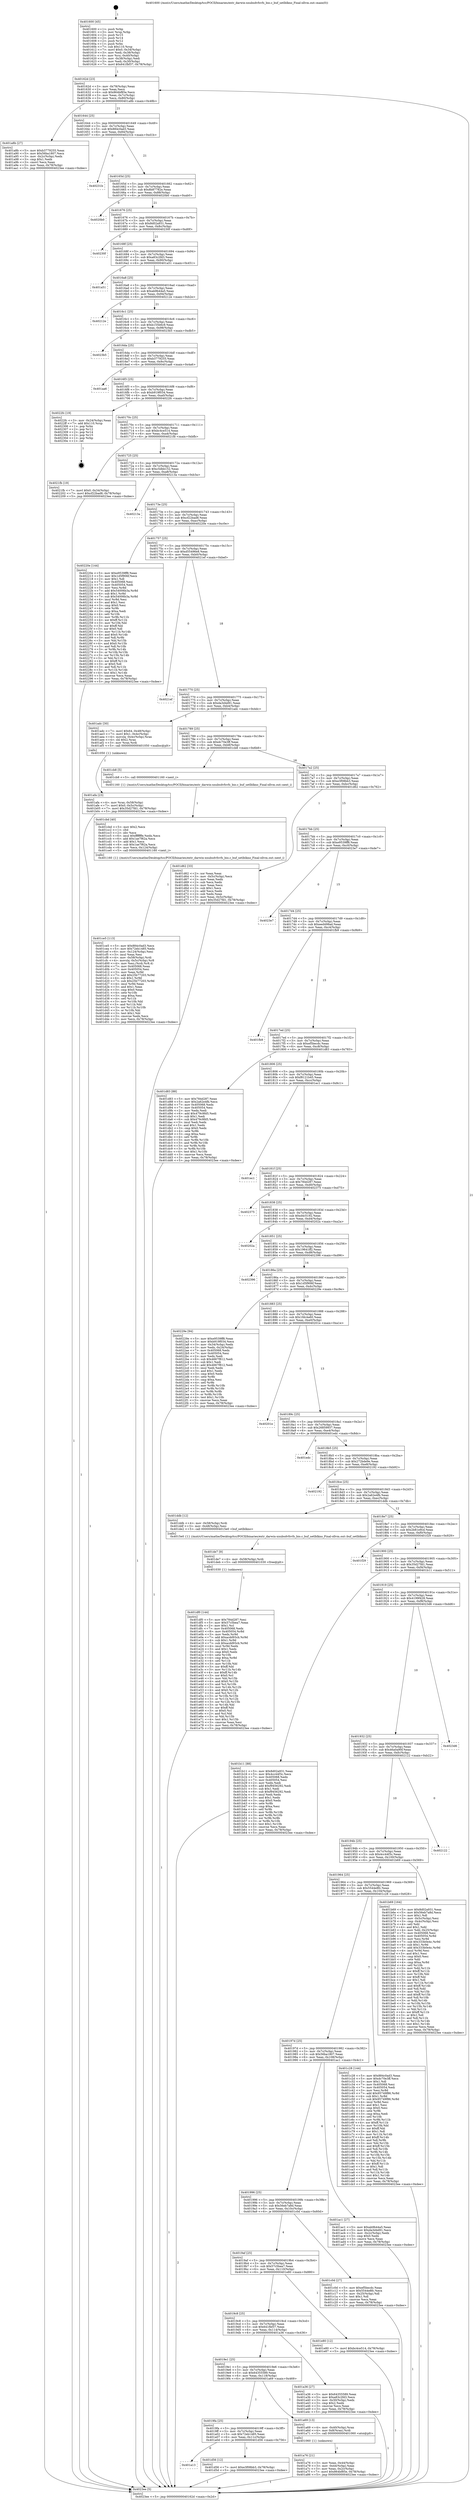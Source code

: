 digraph "0x401600" {
  label = "0x401600 (/mnt/c/Users/mathe/Desktop/tcc/POCII/binaries/extr_darwin-xnubsdvfsvfs_bio.c_buf_setlblkno_Final-ollvm.out::main(0))"
  labelloc = "t"
  node[shape=record]

  Entry [label="",width=0.3,height=0.3,shape=circle,fillcolor=black,style=filled]
  "0x40162d" [label="{
     0x40162d [23]\l
     | [instrs]\l
     &nbsp;&nbsp;0x40162d \<+3\>: mov -0x78(%rbp),%eax\l
     &nbsp;&nbsp;0x401630 \<+2\>: mov %eax,%ecx\l
     &nbsp;&nbsp;0x401632 \<+6\>: sub $0x864bf85e,%ecx\l
     &nbsp;&nbsp;0x401638 \<+3\>: mov %eax,-0x7c(%rbp)\l
     &nbsp;&nbsp;0x40163b \<+3\>: mov %ecx,-0x80(%rbp)\l
     &nbsp;&nbsp;0x40163e \<+6\>: je 0000000000401a8b \<main+0x48b\>\l
  }"]
  "0x401a8b" [label="{
     0x401a8b [27]\l
     | [instrs]\l
     &nbsp;&nbsp;0x401a8b \<+5\>: mov $0xb3779255,%eax\l
     &nbsp;&nbsp;0x401a90 \<+5\>: mov $0x56ba1807,%ecx\l
     &nbsp;&nbsp;0x401a95 \<+3\>: mov -0x2c(%rbp),%edx\l
     &nbsp;&nbsp;0x401a98 \<+3\>: cmp $0x1,%edx\l
     &nbsp;&nbsp;0x401a9b \<+3\>: cmovl %ecx,%eax\l
     &nbsp;&nbsp;0x401a9e \<+3\>: mov %eax,-0x78(%rbp)\l
     &nbsp;&nbsp;0x401aa1 \<+5\>: jmp 00000000004023ee \<main+0xdee\>\l
  }"]
  "0x401644" [label="{
     0x401644 [25]\l
     | [instrs]\l
     &nbsp;&nbsp;0x401644 \<+5\>: jmp 0000000000401649 \<main+0x49\>\l
     &nbsp;&nbsp;0x401649 \<+3\>: mov -0x7c(%rbp),%eax\l
     &nbsp;&nbsp;0x40164c \<+5\>: sub $0x884c0ad3,%eax\l
     &nbsp;&nbsp;0x401651 \<+6\>: mov %eax,-0x84(%rbp)\l
     &nbsp;&nbsp;0x401657 \<+6\>: je 000000000040231b \<main+0xd1b\>\l
  }"]
  Exit [label="",width=0.3,height=0.3,shape=circle,fillcolor=black,style=filled,peripheries=2]
  "0x40231b" [label="{
     0x40231b\l
  }", style=dashed]
  "0x40165d" [label="{
     0x40165d [25]\l
     | [instrs]\l
     &nbsp;&nbsp;0x40165d \<+5\>: jmp 0000000000401662 \<main+0x62\>\l
     &nbsp;&nbsp;0x401662 \<+3\>: mov -0x7c(%rbp),%eax\l
     &nbsp;&nbsp;0x401665 \<+5\>: sub $0x8b87782e,%eax\l
     &nbsp;&nbsp;0x40166a \<+6\>: mov %eax,-0x88(%rbp)\l
     &nbsp;&nbsp;0x401670 \<+6\>: je 00000000004020b0 \<main+0xab0\>\l
  }"]
  "0x401df0" [label="{
     0x401df0 [144]\l
     | [instrs]\l
     &nbsp;&nbsp;0x401df0 \<+5\>: mov $0x784d287,%esi\l
     &nbsp;&nbsp;0x401df5 \<+5\>: mov $0x57c5bea7,%eax\l
     &nbsp;&nbsp;0x401dfa \<+2\>: mov $0x1,%cl\l
     &nbsp;&nbsp;0x401dfc \<+7\>: mov 0x405068,%edx\l
     &nbsp;&nbsp;0x401e03 \<+8\>: mov 0x405054,%r8d\l
     &nbsp;&nbsp;0x401e0b \<+3\>: mov %edx,%r9d\l
     &nbsp;&nbsp;0x401e0e \<+7\>: add $0xacdd93cb,%r9d\l
     &nbsp;&nbsp;0x401e15 \<+4\>: sub $0x1,%r9d\l
     &nbsp;&nbsp;0x401e19 \<+7\>: sub $0xacdd93cb,%r9d\l
     &nbsp;&nbsp;0x401e20 \<+4\>: imul %r9d,%edx\l
     &nbsp;&nbsp;0x401e24 \<+3\>: and $0x1,%edx\l
     &nbsp;&nbsp;0x401e27 \<+3\>: cmp $0x0,%edx\l
     &nbsp;&nbsp;0x401e2a \<+4\>: sete %r10b\l
     &nbsp;&nbsp;0x401e2e \<+4\>: cmp $0xa,%r8d\l
     &nbsp;&nbsp;0x401e32 \<+4\>: setl %r11b\l
     &nbsp;&nbsp;0x401e36 \<+3\>: mov %r10b,%bl\l
     &nbsp;&nbsp;0x401e39 \<+3\>: xor $0xff,%bl\l
     &nbsp;&nbsp;0x401e3c \<+3\>: mov %r11b,%r14b\l
     &nbsp;&nbsp;0x401e3f \<+4\>: xor $0xff,%r14b\l
     &nbsp;&nbsp;0x401e43 \<+3\>: xor $0x0,%cl\l
     &nbsp;&nbsp;0x401e46 \<+3\>: mov %bl,%r15b\l
     &nbsp;&nbsp;0x401e49 \<+4\>: and $0x0,%r15b\l
     &nbsp;&nbsp;0x401e4d \<+3\>: and %cl,%r10b\l
     &nbsp;&nbsp;0x401e50 \<+3\>: mov %r14b,%r12b\l
     &nbsp;&nbsp;0x401e53 \<+4\>: and $0x0,%r12b\l
     &nbsp;&nbsp;0x401e57 \<+3\>: and %cl,%r11b\l
     &nbsp;&nbsp;0x401e5a \<+3\>: or %r10b,%r15b\l
     &nbsp;&nbsp;0x401e5d \<+3\>: or %r11b,%r12b\l
     &nbsp;&nbsp;0x401e60 \<+3\>: xor %r12b,%r15b\l
     &nbsp;&nbsp;0x401e63 \<+3\>: or %r14b,%bl\l
     &nbsp;&nbsp;0x401e66 \<+3\>: xor $0xff,%bl\l
     &nbsp;&nbsp;0x401e69 \<+3\>: or $0x0,%cl\l
     &nbsp;&nbsp;0x401e6c \<+2\>: and %cl,%bl\l
     &nbsp;&nbsp;0x401e6e \<+3\>: or %bl,%r15b\l
     &nbsp;&nbsp;0x401e71 \<+4\>: test $0x1,%r15b\l
     &nbsp;&nbsp;0x401e75 \<+3\>: cmovne %eax,%esi\l
     &nbsp;&nbsp;0x401e78 \<+3\>: mov %esi,-0x78(%rbp)\l
     &nbsp;&nbsp;0x401e7b \<+5\>: jmp 00000000004023ee \<main+0xdee\>\l
  }"]
  "0x4020b0" [label="{
     0x4020b0\l
  }", style=dashed]
  "0x401676" [label="{
     0x401676 [25]\l
     | [instrs]\l
     &nbsp;&nbsp;0x401676 \<+5\>: jmp 000000000040167b \<main+0x7b\>\l
     &nbsp;&nbsp;0x40167b \<+3\>: mov -0x7c(%rbp),%eax\l
     &nbsp;&nbsp;0x40167e \<+5\>: sub $0x8d02a931,%eax\l
     &nbsp;&nbsp;0x401683 \<+6\>: mov %eax,-0x8c(%rbp)\l
     &nbsp;&nbsp;0x401689 \<+6\>: je 000000000040230f \<main+0xd0f\>\l
  }"]
  "0x401de7" [label="{
     0x401de7 [9]\l
     | [instrs]\l
     &nbsp;&nbsp;0x401de7 \<+4\>: mov -0x58(%rbp),%rdi\l
     &nbsp;&nbsp;0x401deb \<+5\>: call 0000000000401030 \<free@plt\>\l
     | [calls]\l
     &nbsp;&nbsp;0x401030 \{1\} (unknown)\l
  }"]
  "0x40230f" [label="{
     0x40230f\l
  }", style=dashed]
  "0x40168f" [label="{
     0x40168f [25]\l
     | [instrs]\l
     &nbsp;&nbsp;0x40168f \<+5\>: jmp 0000000000401694 \<main+0x94\>\l
     &nbsp;&nbsp;0x401694 \<+3\>: mov -0x7c(%rbp),%eax\l
     &nbsp;&nbsp;0x401697 \<+5\>: sub $0xa83c2fd3,%eax\l
     &nbsp;&nbsp;0x40169c \<+6\>: mov %eax,-0x90(%rbp)\l
     &nbsp;&nbsp;0x4016a2 \<+6\>: je 0000000000401a51 \<main+0x451\>\l
  }"]
  "0x401a13" [label="{
     0x401a13\l
  }", style=dashed]
  "0x401a51" [label="{
     0x401a51\l
  }", style=dashed]
  "0x4016a8" [label="{
     0x4016a8 [25]\l
     | [instrs]\l
     &nbsp;&nbsp;0x4016a8 \<+5\>: jmp 00000000004016ad \<main+0xad\>\l
     &nbsp;&nbsp;0x4016ad \<+3\>: mov -0x7c(%rbp),%eax\l
     &nbsp;&nbsp;0x4016b0 \<+5\>: sub $0xab9b44a5,%eax\l
     &nbsp;&nbsp;0x4016b5 \<+6\>: mov %eax,-0x94(%rbp)\l
     &nbsp;&nbsp;0x4016bb \<+6\>: je 000000000040212e \<main+0xb2e\>\l
  }"]
  "0x401d56" [label="{
     0x401d56 [12]\l
     | [instrs]\l
     &nbsp;&nbsp;0x401d56 \<+7\>: movl $0xe3f08bb3,-0x78(%rbp)\l
     &nbsp;&nbsp;0x401d5d \<+5\>: jmp 00000000004023ee \<main+0xdee\>\l
  }"]
  "0x40212e" [label="{
     0x40212e\l
  }", style=dashed]
  "0x4016c1" [label="{
     0x4016c1 [25]\l
     | [instrs]\l
     &nbsp;&nbsp;0x4016c1 \<+5\>: jmp 00000000004016c6 \<main+0xc6\>\l
     &nbsp;&nbsp;0x4016c6 \<+3\>: mov -0x7c(%rbp),%eax\l
     &nbsp;&nbsp;0x4016c9 \<+5\>: sub $0xb155b6c9,%eax\l
     &nbsp;&nbsp;0x4016ce \<+6\>: mov %eax,-0x98(%rbp)\l
     &nbsp;&nbsp;0x4016d4 \<+6\>: je 00000000004023b5 \<main+0xdb5\>\l
  }"]
  "0x401ce5" [label="{
     0x401ce5 [113]\l
     | [instrs]\l
     &nbsp;&nbsp;0x401ce5 \<+5\>: mov $0x884c0ad3,%ecx\l
     &nbsp;&nbsp;0x401cea \<+5\>: mov $0x72eb1485,%edx\l
     &nbsp;&nbsp;0x401cef \<+6\>: mov -0x124(%rbp),%esi\l
     &nbsp;&nbsp;0x401cf5 \<+3\>: imul %eax,%esi\l
     &nbsp;&nbsp;0x401cf8 \<+4\>: mov -0x58(%rbp),%rdi\l
     &nbsp;&nbsp;0x401cfc \<+4\>: movslq -0x5c(%rbp),%r8\l
     &nbsp;&nbsp;0x401d00 \<+4\>: mov %esi,(%rdi,%r8,4)\l
     &nbsp;&nbsp;0x401d04 \<+7\>: mov 0x405068,%eax\l
     &nbsp;&nbsp;0x401d0b \<+7\>: mov 0x405054,%esi\l
     &nbsp;&nbsp;0x401d12 \<+3\>: mov %eax,%r9d\l
     &nbsp;&nbsp;0x401d15 \<+7\>: add $0x25b77203,%r9d\l
     &nbsp;&nbsp;0x401d1c \<+4\>: sub $0x1,%r9d\l
     &nbsp;&nbsp;0x401d20 \<+7\>: sub $0x25b77203,%r9d\l
     &nbsp;&nbsp;0x401d27 \<+4\>: imul %r9d,%eax\l
     &nbsp;&nbsp;0x401d2b \<+3\>: and $0x1,%eax\l
     &nbsp;&nbsp;0x401d2e \<+3\>: cmp $0x0,%eax\l
     &nbsp;&nbsp;0x401d31 \<+4\>: sete %r10b\l
     &nbsp;&nbsp;0x401d35 \<+3\>: cmp $0xa,%esi\l
     &nbsp;&nbsp;0x401d38 \<+4\>: setl %r11b\l
     &nbsp;&nbsp;0x401d3c \<+3\>: mov %r10b,%bl\l
     &nbsp;&nbsp;0x401d3f \<+3\>: and %r11b,%bl\l
     &nbsp;&nbsp;0x401d42 \<+3\>: xor %r11b,%r10b\l
     &nbsp;&nbsp;0x401d45 \<+3\>: or %r10b,%bl\l
     &nbsp;&nbsp;0x401d48 \<+3\>: test $0x1,%bl\l
     &nbsp;&nbsp;0x401d4b \<+3\>: cmovne %edx,%ecx\l
     &nbsp;&nbsp;0x401d4e \<+3\>: mov %ecx,-0x78(%rbp)\l
     &nbsp;&nbsp;0x401d51 \<+5\>: jmp 00000000004023ee \<main+0xdee\>\l
  }"]
  "0x4023b5" [label="{
     0x4023b5\l
  }", style=dashed]
  "0x4016da" [label="{
     0x4016da [25]\l
     | [instrs]\l
     &nbsp;&nbsp;0x4016da \<+5\>: jmp 00000000004016df \<main+0xdf\>\l
     &nbsp;&nbsp;0x4016df \<+3\>: mov -0x7c(%rbp),%eax\l
     &nbsp;&nbsp;0x4016e2 \<+5\>: sub $0xb3779255,%eax\l
     &nbsp;&nbsp;0x4016e7 \<+6\>: mov %eax,-0x9c(%rbp)\l
     &nbsp;&nbsp;0x4016ed \<+6\>: je 0000000000401aa6 \<main+0x4a6\>\l
  }"]
  "0x401cbd" [label="{
     0x401cbd [40]\l
     | [instrs]\l
     &nbsp;&nbsp;0x401cbd \<+5\>: mov $0x2,%ecx\l
     &nbsp;&nbsp;0x401cc2 \<+1\>: cltd\l
     &nbsp;&nbsp;0x401cc3 \<+2\>: idiv %ecx\l
     &nbsp;&nbsp;0x401cc5 \<+6\>: imul $0xfffffffe,%edx,%ecx\l
     &nbsp;&nbsp;0x401ccb \<+6\>: add $0x1ae7f62a,%ecx\l
     &nbsp;&nbsp;0x401cd1 \<+3\>: add $0x1,%ecx\l
     &nbsp;&nbsp;0x401cd4 \<+6\>: sub $0x1ae7f62a,%ecx\l
     &nbsp;&nbsp;0x401cda \<+6\>: mov %ecx,-0x124(%rbp)\l
     &nbsp;&nbsp;0x401ce0 \<+5\>: call 0000000000401160 \<next_i\>\l
     | [calls]\l
     &nbsp;&nbsp;0x401160 \{1\} (/mnt/c/Users/mathe/Desktop/tcc/POCII/binaries/extr_darwin-xnubsdvfsvfs_bio.c_buf_setlblkno_Final-ollvm.out::next_i)\l
  }"]
  "0x401aa6" [label="{
     0x401aa6\l
  }", style=dashed]
  "0x4016f3" [label="{
     0x4016f3 [25]\l
     | [instrs]\l
     &nbsp;&nbsp;0x4016f3 \<+5\>: jmp 00000000004016f8 \<main+0xf8\>\l
     &nbsp;&nbsp;0x4016f8 \<+3\>: mov -0x7c(%rbp),%eax\l
     &nbsp;&nbsp;0x4016fb \<+5\>: sub $0xb919f034,%eax\l
     &nbsp;&nbsp;0x401700 \<+6\>: mov %eax,-0xa0(%rbp)\l
     &nbsp;&nbsp;0x401706 \<+6\>: je 00000000004022fc \<main+0xcfc\>\l
  }"]
  "0x401afa" [label="{
     0x401afa [23]\l
     | [instrs]\l
     &nbsp;&nbsp;0x401afa \<+4\>: mov %rax,-0x58(%rbp)\l
     &nbsp;&nbsp;0x401afe \<+7\>: movl $0x0,-0x5c(%rbp)\l
     &nbsp;&nbsp;0x401b05 \<+7\>: movl $0x35d27fd1,-0x78(%rbp)\l
     &nbsp;&nbsp;0x401b0c \<+5\>: jmp 00000000004023ee \<main+0xdee\>\l
  }"]
  "0x4022fc" [label="{
     0x4022fc [19]\l
     | [instrs]\l
     &nbsp;&nbsp;0x4022fc \<+3\>: mov -0x24(%rbp),%eax\l
     &nbsp;&nbsp;0x4022ff \<+7\>: add $0x110,%rsp\l
     &nbsp;&nbsp;0x402306 \<+1\>: pop %rbx\l
     &nbsp;&nbsp;0x402307 \<+2\>: pop %r12\l
     &nbsp;&nbsp;0x402309 \<+2\>: pop %r14\l
     &nbsp;&nbsp;0x40230b \<+2\>: pop %r15\l
     &nbsp;&nbsp;0x40230d \<+1\>: pop %rbp\l
     &nbsp;&nbsp;0x40230e \<+1\>: ret\l
  }"]
  "0x40170c" [label="{
     0x40170c [25]\l
     | [instrs]\l
     &nbsp;&nbsp;0x40170c \<+5\>: jmp 0000000000401711 \<main+0x111\>\l
     &nbsp;&nbsp;0x401711 \<+3\>: mov -0x7c(%rbp),%eax\l
     &nbsp;&nbsp;0x401714 \<+5\>: sub $0xbc4ce514,%eax\l
     &nbsp;&nbsp;0x401719 \<+6\>: mov %eax,-0xa4(%rbp)\l
     &nbsp;&nbsp;0x40171f \<+6\>: je 00000000004021fb \<main+0xbfb\>\l
  }"]
  "0x401a76" [label="{
     0x401a76 [21]\l
     | [instrs]\l
     &nbsp;&nbsp;0x401a76 \<+3\>: mov %eax,-0x44(%rbp)\l
     &nbsp;&nbsp;0x401a79 \<+3\>: mov -0x44(%rbp),%eax\l
     &nbsp;&nbsp;0x401a7c \<+3\>: mov %eax,-0x2c(%rbp)\l
     &nbsp;&nbsp;0x401a7f \<+7\>: movl $0x864bf85e,-0x78(%rbp)\l
     &nbsp;&nbsp;0x401a86 \<+5\>: jmp 00000000004023ee \<main+0xdee\>\l
  }"]
  "0x4021fb" [label="{
     0x4021fb [19]\l
     | [instrs]\l
     &nbsp;&nbsp;0x4021fb \<+7\>: movl $0x0,-0x34(%rbp)\l
     &nbsp;&nbsp;0x402202 \<+7\>: movl $0xcf22bad8,-0x78(%rbp)\l
     &nbsp;&nbsp;0x402209 \<+5\>: jmp 00000000004023ee \<main+0xdee\>\l
  }"]
  "0x401725" [label="{
     0x401725 [25]\l
     | [instrs]\l
     &nbsp;&nbsp;0x401725 \<+5\>: jmp 000000000040172a \<main+0x12a\>\l
     &nbsp;&nbsp;0x40172a \<+3\>: mov -0x7c(%rbp),%eax\l
     &nbsp;&nbsp;0x40172d \<+5\>: sub $0xc5dbb152,%eax\l
     &nbsp;&nbsp;0x401732 \<+6\>: mov %eax,-0xa8(%rbp)\l
     &nbsp;&nbsp;0x401738 \<+6\>: je 000000000040213a \<main+0xb3a\>\l
  }"]
  "0x4019fa" [label="{
     0x4019fa [25]\l
     | [instrs]\l
     &nbsp;&nbsp;0x4019fa \<+5\>: jmp 00000000004019ff \<main+0x3ff\>\l
     &nbsp;&nbsp;0x4019ff \<+3\>: mov -0x7c(%rbp),%eax\l
     &nbsp;&nbsp;0x401a02 \<+5\>: sub $0x72eb1485,%eax\l
     &nbsp;&nbsp;0x401a07 \<+6\>: mov %eax,-0x11c(%rbp)\l
     &nbsp;&nbsp;0x401a0d \<+6\>: je 0000000000401d56 \<main+0x756\>\l
  }"]
  "0x40213a" [label="{
     0x40213a\l
  }", style=dashed]
  "0x40173e" [label="{
     0x40173e [25]\l
     | [instrs]\l
     &nbsp;&nbsp;0x40173e \<+5\>: jmp 0000000000401743 \<main+0x143\>\l
     &nbsp;&nbsp;0x401743 \<+3\>: mov -0x7c(%rbp),%eax\l
     &nbsp;&nbsp;0x401746 \<+5\>: sub $0xcf22bad8,%eax\l
     &nbsp;&nbsp;0x40174b \<+6\>: mov %eax,-0xac(%rbp)\l
     &nbsp;&nbsp;0x401751 \<+6\>: je 000000000040220e \<main+0xc0e\>\l
  }"]
  "0x401a69" [label="{
     0x401a69 [13]\l
     | [instrs]\l
     &nbsp;&nbsp;0x401a69 \<+4\>: mov -0x40(%rbp),%rax\l
     &nbsp;&nbsp;0x401a6d \<+4\>: mov 0x8(%rax),%rdi\l
     &nbsp;&nbsp;0x401a71 \<+5\>: call 0000000000401060 \<atoi@plt\>\l
     | [calls]\l
     &nbsp;&nbsp;0x401060 \{1\} (unknown)\l
  }"]
  "0x40220e" [label="{
     0x40220e [144]\l
     | [instrs]\l
     &nbsp;&nbsp;0x40220e \<+5\>: mov $0xe9539ff8,%eax\l
     &nbsp;&nbsp;0x402213 \<+5\>: mov $0x1d5f906f,%ecx\l
     &nbsp;&nbsp;0x402218 \<+2\>: mov $0x1,%dl\l
     &nbsp;&nbsp;0x40221a \<+7\>: mov 0x405068,%esi\l
     &nbsp;&nbsp;0x402221 \<+7\>: mov 0x405054,%edi\l
     &nbsp;&nbsp;0x402228 \<+3\>: mov %esi,%r8d\l
     &nbsp;&nbsp;0x40222b \<+7\>: add $0x54006b3a,%r8d\l
     &nbsp;&nbsp;0x402232 \<+4\>: sub $0x1,%r8d\l
     &nbsp;&nbsp;0x402236 \<+7\>: sub $0x54006b3a,%r8d\l
     &nbsp;&nbsp;0x40223d \<+4\>: imul %r8d,%esi\l
     &nbsp;&nbsp;0x402241 \<+3\>: and $0x1,%esi\l
     &nbsp;&nbsp;0x402244 \<+3\>: cmp $0x0,%esi\l
     &nbsp;&nbsp;0x402247 \<+4\>: sete %r9b\l
     &nbsp;&nbsp;0x40224b \<+3\>: cmp $0xa,%edi\l
     &nbsp;&nbsp;0x40224e \<+4\>: setl %r10b\l
     &nbsp;&nbsp;0x402252 \<+3\>: mov %r9b,%r11b\l
     &nbsp;&nbsp;0x402255 \<+4\>: xor $0xff,%r11b\l
     &nbsp;&nbsp;0x402259 \<+3\>: mov %r10b,%bl\l
     &nbsp;&nbsp;0x40225c \<+3\>: xor $0xff,%bl\l
     &nbsp;&nbsp;0x40225f \<+3\>: xor $0x0,%dl\l
     &nbsp;&nbsp;0x402262 \<+3\>: mov %r11b,%r14b\l
     &nbsp;&nbsp;0x402265 \<+4\>: and $0x0,%r14b\l
     &nbsp;&nbsp;0x402269 \<+3\>: and %dl,%r9b\l
     &nbsp;&nbsp;0x40226c \<+3\>: mov %bl,%r15b\l
     &nbsp;&nbsp;0x40226f \<+4\>: and $0x0,%r15b\l
     &nbsp;&nbsp;0x402273 \<+3\>: and %dl,%r10b\l
     &nbsp;&nbsp;0x402276 \<+3\>: or %r9b,%r14b\l
     &nbsp;&nbsp;0x402279 \<+3\>: or %r10b,%r15b\l
     &nbsp;&nbsp;0x40227c \<+3\>: xor %r15b,%r14b\l
     &nbsp;&nbsp;0x40227f \<+3\>: or %bl,%r11b\l
     &nbsp;&nbsp;0x402282 \<+4\>: xor $0xff,%r11b\l
     &nbsp;&nbsp;0x402286 \<+3\>: or $0x0,%dl\l
     &nbsp;&nbsp;0x402289 \<+3\>: and %dl,%r11b\l
     &nbsp;&nbsp;0x40228c \<+3\>: or %r11b,%r14b\l
     &nbsp;&nbsp;0x40228f \<+4\>: test $0x1,%r14b\l
     &nbsp;&nbsp;0x402293 \<+3\>: cmovne %ecx,%eax\l
     &nbsp;&nbsp;0x402296 \<+3\>: mov %eax,-0x78(%rbp)\l
     &nbsp;&nbsp;0x402299 \<+5\>: jmp 00000000004023ee \<main+0xdee\>\l
  }"]
  "0x401757" [label="{
     0x401757 [25]\l
     | [instrs]\l
     &nbsp;&nbsp;0x401757 \<+5\>: jmp 000000000040175c \<main+0x15c\>\l
     &nbsp;&nbsp;0x40175c \<+3\>: mov -0x7c(%rbp),%eax\l
     &nbsp;&nbsp;0x40175f \<+5\>: sub $0xd55496e8,%eax\l
     &nbsp;&nbsp;0x401764 \<+6\>: mov %eax,-0xb0(%rbp)\l
     &nbsp;&nbsp;0x40176a \<+6\>: je 00000000004021ef \<main+0xbef\>\l
  }"]
  "0x401600" [label="{
     0x401600 [45]\l
     | [instrs]\l
     &nbsp;&nbsp;0x401600 \<+1\>: push %rbp\l
     &nbsp;&nbsp;0x401601 \<+3\>: mov %rsp,%rbp\l
     &nbsp;&nbsp;0x401604 \<+2\>: push %r15\l
     &nbsp;&nbsp;0x401606 \<+2\>: push %r14\l
     &nbsp;&nbsp;0x401608 \<+2\>: push %r12\l
     &nbsp;&nbsp;0x40160a \<+1\>: push %rbx\l
     &nbsp;&nbsp;0x40160b \<+7\>: sub $0x110,%rsp\l
     &nbsp;&nbsp;0x401612 \<+7\>: movl $0x0,-0x34(%rbp)\l
     &nbsp;&nbsp;0x401619 \<+3\>: mov %edi,-0x38(%rbp)\l
     &nbsp;&nbsp;0x40161c \<+4\>: mov %rsi,-0x40(%rbp)\l
     &nbsp;&nbsp;0x401620 \<+3\>: mov -0x38(%rbp),%edi\l
     &nbsp;&nbsp;0x401623 \<+3\>: mov %edi,-0x30(%rbp)\l
     &nbsp;&nbsp;0x401626 \<+7\>: movl $0x641fbf37,-0x78(%rbp)\l
  }"]
  "0x4021ef" [label="{
     0x4021ef\l
  }", style=dashed]
  "0x401770" [label="{
     0x401770 [25]\l
     | [instrs]\l
     &nbsp;&nbsp;0x401770 \<+5\>: jmp 0000000000401775 \<main+0x175\>\l
     &nbsp;&nbsp;0x401775 \<+3\>: mov -0x7c(%rbp),%eax\l
     &nbsp;&nbsp;0x401778 \<+5\>: sub $0xda3d4d91,%eax\l
     &nbsp;&nbsp;0x40177d \<+6\>: mov %eax,-0xb4(%rbp)\l
     &nbsp;&nbsp;0x401783 \<+6\>: je 0000000000401adc \<main+0x4dc\>\l
  }"]
  "0x4023ee" [label="{
     0x4023ee [5]\l
     | [instrs]\l
     &nbsp;&nbsp;0x4023ee \<+5\>: jmp 000000000040162d \<main+0x2d\>\l
  }"]
  "0x401adc" [label="{
     0x401adc [30]\l
     | [instrs]\l
     &nbsp;&nbsp;0x401adc \<+7\>: movl $0x64,-0x48(%rbp)\l
     &nbsp;&nbsp;0x401ae3 \<+7\>: movl $0x1,-0x4c(%rbp)\l
     &nbsp;&nbsp;0x401aea \<+4\>: movslq -0x4c(%rbp),%rax\l
     &nbsp;&nbsp;0x401aee \<+4\>: shl $0x2,%rax\l
     &nbsp;&nbsp;0x401af2 \<+3\>: mov %rax,%rdi\l
     &nbsp;&nbsp;0x401af5 \<+5\>: call 0000000000401050 \<malloc@plt\>\l
     | [calls]\l
     &nbsp;&nbsp;0x401050 \{1\} (unknown)\l
  }"]
  "0x401789" [label="{
     0x401789 [25]\l
     | [instrs]\l
     &nbsp;&nbsp;0x401789 \<+5\>: jmp 000000000040178e \<main+0x18e\>\l
     &nbsp;&nbsp;0x40178e \<+3\>: mov -0x7c(%rbp),%eax\l
     &nbsp;&nbsp;0x401791 \<+5\>: sub $0xdc70e3ff,%eax\l
     &nbsp;&nbsp;0x401796 \<+6\>: mov %eax,-0xb8(%rbp)\l
     &nbsp;&nbsp;0x40179c \<+6\>: je 0000000000401cb8 \<main+0x6b8\>\l
  }"]
  "0x4019e1" [label="{
     0x4019e1 [25]\l
     | [instrs]\l
     &nbsp;&nbsp;0x4019e1 \<+5\>: jmp 00000000004019e6 \<main+0x3e6\>\l
     &nbsp;&nbsp;0x4019e6 \<+3\>: mov -0x7c(%rbp),%eax\l
     &nbsp;&nbsp;0x4019e9 \<+5\>: sub $0x64355589,%eax\l
     &nbsp;&nbsp;0x4019ee \<+6\>: mov %eax,-0x118(%rbp)\l
     &nbsp;&nbsp;0x4019f4 \<+6\>: je 0000000000401a69 \<main+0x469\>\l
  }"]
  "0x401cb8" [label="{
     0x401cb8 [5]\l
     | [instrs]\l
     &nbsp;&nbsp;0x401cb8 \<+5\>: call 0000000000401160 \<next_i\>\l
     | [calls]\l
     &nbsp;&nbsp;0x401160 \{1\} (/mnt/c/Users/mathe/Desktop/tcc/POCII/binaries/extr_darwin-xnubsdvfsvfs_bio.c_buf_setlblkno_Final-ollvm.out::next_i)\l
  }"]
  "0x4017a2" [label="{
     0x4017a2 [25]\l
     | [instrs]\l
     &nbsp;&nbsp;0x4017a2 \<+5\>: jmp 00000000004017a7 \<main+0x1a7\>\l
     &nbsp;&nbsp;0x4017a7 \<+3\>: mov -0x7c(%rbp),%eax\l
     &nbsp;&nbsp;0x4017aa \<+5\>: sub $0xe3f08bb3,%eax\l
     &nbsp;&nbsp;0x4017af \<+6\>: mov %eax,-0xbc(%rbp)\l
     &nbsp;&nbsp;0x4017b5 \<+6\>: je 0000000000401d62 \<main+0x762\>\l
  }"]
  "0x401a36" [label="{
     0x401a36 [27]\l
     | [instrs]\l
     &nbsp;&nbsp;0x401a36 \<+5\>: mov $0x64355589,%eax\l
     &nbsp;&nbsp;0x401a3b \<+5\>: mov $0xa83c2fd3,%ecx\l
     &nbsp;&nbsp;0x401a40 \<+3\>: mov -0x30(%rbp),%edx\l
     &nbsp;&nbsp;0x401a43 \<+3\>: cmp $0x2,%edx\l
     &nbsp;&nbsp;0x401a46 \<+3\>: cmovne %ecx,%eax\l
     &nbsp;&nbsp;0x401a49 \<+3\>: mov %eax,-0x78(%rbp)\l
     &nbsp;&nbsp;0x401a4c \<+5\>: jmp 00000000004023ee \<main+0xdee\>\l
  }"]
  "0x401d62" [label="{
     0x401d62 [33]\l
     | [instrs]\l
     &nbsp;&nbsp;0x401d62 \<+2\>: xor %eax,%eax\l
     &nbsp;&nbsp;0x401d64 \<+3\>: mov -0x5c(%rbp),%ecx\l
     &nbsp;&nbsp;0x401d67 \<+2\>: mov %eax,%edx\l
     &nbsp;&nbsp;0x401d69 \<+2\>: sub %ecx,%edx\l
     &nbsp;&nbsp;0x401d6b \<+2\>: mov %eax,%ecx\l
     &nbsp;&nbsp;0x401d6d \<+3\>: sub $0x1,%ecx\l
     &nbsp;&nbsp;0x401d70 \<+2\>: add %ecx,%edx\l
     &nbsp;&nbsp;0x401d72 \<+2\>: sub %edx,%eax\l
     &nbsp;&nbsp;0x401d74 \<+3\>: mov %eax,-0x5c(%rbp)\l
     &nbsp;&nbsp;0x401d77 \<+7\>: movl $0x35d27fd1,-0x78(%rbp)\l
     &nbsp;&nbsp;0x401d7e \<+5\>: jmp 00000000004023ee \<main+0xdee\>\l
  }"]
  "0x4017bb" [label="{
     0x4017bb [25]\l
     | [instrs]\l
     &nbsp;&nbsp;0x4017bb \<+5\>: jmp 00000000004017c0 \<main+0x1c0\>\l
     &nbsp;&nbsp;0x4017c0 \<+3\>: mov -0x7c(%rbp),%eax\l
     &nbsp;&nbsp;0x4017c3 \<+5\>: sub $0xe9539ff8,%eax\l
     &nbsp;&nbsp;0x4017c8 \<+6\>: mov %eax,-0xc0(%rbp)\l
     &nbsp;&nbsp;0x4017ce \<+6\>: je 00000000004023e7 \<main+0xde7\>\l
  }"]
  "0x4019c8" [label="{
     0x4019c8 [25]\l
     | [instrs]\l
     &nbsp;&nbsp;0x4019c8 \<+5\>: jmp 00000000004019cd \<main+0x3cd\>\l
     &nbsp;&nbsp;0x4019cd \<+3\>: mov -0x7c(%rbp),%eax\l
     &nbsp;&nbsp;0x4019d0 \<+5\>: sub $0x641fbf37,%eax\l
     &nbsp;&nbsp;0x4019d5 \<+6\>: mov %eax,-0x114(%rbp)\l
     &nbsp;&nbsp;0x4019db \<+6\>: je 0000000000401a36 \<main+0x436\>\l
  }"]
  "0x4023e7" [label="{
     0x4023e7\l
  }", style=dashed]
  "0x4017d4" [label="{
     0x4017d4 [25]\l
     | [instrs]\l
     &nbsp;&nbsp;0x4017d4 \<+5\>: jmp 00000000004017d9 \<main+0x1d9\>\l
     &nbsp;&nbsp;0x4017d9 \<+3\>: mov -0x7c(%rbp),%eax\l
     &nbsp;&nbsp;0x4017dc \<+5\>: sub $0xeed498ad,%eax\l
     &nbsp;&nbsp;0x4017e1 \<+6\>: mov %eax,-0xc4(%rbp)\l
     &nbsp;&nbsp;0x4017e7 \<+6\>: je 0000000000401fb9 \<main+0x9b9\>\l
  }"]
  "0x401e80" [label="{
     0x401e80 [12]\l
     | [instrs]\l
     &nbsp;&nbsp;0x401e80 \<+7\>: movl $0xbc4ce514,-0x78(%rbp)\l
     &nbsp;&nbsp;0x401e87 \<+5\>: jmp 00000000004023ee \<main+0xdee\>\l
  }"]
  "0x401fb9" [label="{
     0x401fb9\l
  }", style=dashed]
  "0x4017ed" [label="{
     0x4017ed [25]\l
     | [instrs]\l
     &nbsp;&nbsp;0x4017ed \<+5\>: jmp 00000000004017f2 \<main+0x1f2\>\l
     &nbsp;&nbsp;0x4017f2 \<+3\>: mov -0x7c(%rbp),%eax\l
     &nbsp;&nbsp;0x4017f5 \<+5\>: sub $0xef5becdc,%eax\l
     &nbsp;&nbsp;0x4017fa \<+6\>: mov %eax,-0xc8(%rbp)\l
     &nbsp;&nbsp;0x401800 \<+6\>: je 0000000000401d83 \<main+0x783\>\l
  }"]
  "0x4019af" [label="{
     0x4019af [25]\l
     | [instrs]\l
     &nbsp;&nbsp;0x4019af \<+5\>: jmp 00000000004019b4 \<main+0x3b4\>\l
     &nbsp;&nbsp;0x4019b4 \<+3\>: mov -0x7c(%rbp),%eax\l
     &nbsp;&nbsp;0x4019b7 \<+5\>: sub $0x57c5bea7,%eax\l
     &nbsp;&nbsp;0x4019bc \<+6\>: mov %eax,-0x110(%rbp)\l
     &nbsp;&nbsp;0x4019c2 \<+6\>: je 0000000000401e80 \<main+0x880\>\l
  }"]
  "0x401d83" [label="{
     0x401d83 [88]\l
     | [instrs]\l
     &nbsp;&nbsp;0x401d83 \<+5\>: mov $0x784d287,%eax\l
     &nbsp;&nbsp;0x401d88 \<+5\>: mov $0x2a62e4fb,%ecx\l
     &nbsp;&nbsp;0x401d8d \<+7\>: mov 0x405068,%edx\l
     &nbsp;&nbsp;0x401d94 \<+7\>: mov 0x405054,%esi\l
     &nbsp;&nbsp;0x401d9b \<+2\>: mov %edx,%edi\l
     &nbsp;&nbsp;0x401d9d \<+6\>: add $0x479c9fd5,%edi\l
     &nbsp;&nbsp;0x401da3 \<+3\>: sub $0x1,%edi\l
     &nbsp;&nbsp;0x401da6 \<+6\>: sub $0x479c9fd5,%edi\l
     &nbsp;&nbsp;0x401dac \<+3\>: imul %edi,%edx\l
     &nbsp;&nbsp;0x401daf \<+3\>: and $0x1,%edx\l
     &nbsp;&nbsp;0x401db2 \<+3\>: cmp $0x0,%edx\l
     &nbsp;&nbsp;0x401db5 \<+4\>: sete %r8b\l
     &nbsp;&nbsp;0x401db9 \<+3\>: cmp $0xa,%esi\l
     &nbsp;&nbsp;0x401dbc \<+4\>: setl %r9b\l
     &nbsp;&nbsp;0x401dc0 \<+3\>: mov %r8b,%r10b\l
     &nbsp;&nbsp;0x401dc3 \<+3\>: and %r9b,%r10b\l
     &nbsp;&nbsp;0x401dc6 \<+3\>: xor %r9b,%r8b\l
     &nbsp;&nbsp;0x401dc9 \<+3\>: or %r8b,%r10b\l
     &nbsp;&nbsp;0x401dcc \<+4\>: test $0x1,%r10b\l
     &nbsp;&nbsp;0x401dd0 \<+3\>: cmovne %ecx,%eax\l
     &nbsp;&nbsp;0x401dd3 \<+3\>: mov %eax,-0x78(%rbp)\l
     &nbsp;&nbsp;0x401dd6 \<+5\>: jmp 00000000004023ee \<main+0xdee\>\l
  }"]
  "0x401806" [label="{
     0x401806 [25]\l
     | [instrs]\l
     &nbsp;&nbsp;0x401806 \<+5\>: jmp 000000000040180b \<main+0x20b\>\l
     &nbsp;&nbsp;0x40180b \<+3\>: mov -0x7c(%rbp),%eax\l
     &nbsp;&nbsp;0x40180e \<+5\>: sub $0xf8121b45,%eax\l
     &nbsp;&nbsp;0x401813 \<+6\>: mov %eax,-0xcc(%rbp)\l
     &nbsp;&nbsp;0x401819 \<+6\>: je 0000000000401ec1 \<main+0x8c1\>\l
  }"]
  "0x401c0d" [label="{
     0x401c0d [27]\l
     | [instrs]\l
     &nbsp;&nbsp;0x401c0d \<+5\>: mov $0xef5becdc,%eax\l
     &nbsp;&nbsp;0x401c12 \<+5\>: mov $0x5544e8fc,%ecx\l
     &nbsp;&nbsp;0x401c17 \<+3\>: mov -0x25(%rbp),%dl\l
     &nbsp;&nbsp;0x401c1a \<+3\>: test $0x1,%dl\l
     &nbsp;&nbsp;0x401c1d \<+3\>: cmovne %ecx,%eax\l
     &nbsp;&nbsp;0x401c20 \<+3\>: mov %eax,-0x78(%rbp)\l
     &nbsp;&nbsp;0x401c23 \<+5\>: jmp 00000000004023ee \<main+0xdee\>\l
  }"]
  "0x401ec1" [label="{
     0x401ec1\l
  }", style=dashed]
  "0x40181f" [label="{
     0x40181f [25]\l
     | [instrs]\l
     &nbsp;&nbsp;0x40181f \<+5\>: jmp 0000000000401824 \<main+0x224\>\l
     &nbsp;&nbsp;0x401824 \<+3\>: mov -0x7c(%rbp),%eax\l
     &nbsp;&nbsp;0x401827 \<+5\>: sub $0x784d287,%eax\l
     &nbsp;&nbsp;0x40182c \<+6\>: mov %eax,-0xd0(%rbp)\l
     &nbsp;&nbsp;0x401832 \<+6\>: je 0000000000402375 \<main+0xd75\>\l
  }"]
  "0x401996" [label="{
     0x401996 [25]\l
     | [instrs]\l
     &nbsp;&nbsp;0x401996 \<+5\>: jmp 000000000040199b \<main+0x39b\>\l
     &nbsp;&nbsp;0x40199b \<+3\>: mov -0x7c(%rbp),%eax\l
     &nbsp;&nbsp;0x40199e \<+5\>: sub $0x56eb7a8d,%eax\l
     &nbsp;&nbsp;0x4019a3 \<+6\>: mov %eax,-0x10c(%rbp)\l
     &nbsp;&nbsp;0x4019a9 \<+6\>: je 0000000000401c0d \<main+0x60d\>\l
  }"]
  "0x402375" [label="{
     0x402375\l
  }", style=dashed]
  "0x401838" [label="{
     0x401838 [25]\l
     | [instrs]\l
     &nbsp;&nbsp;0x401838 \<+5\>: jmp 000000000040183d \<main+0x23d\>\l
     &nbsp;&nbsp;0x40183d \<+3\>: mov -0x7c(%rbp),%eax\l
     &nbsp;&nbsp;0x401840 \<+5\>: sub $0xd4c5192,%eax\l
     &nbsp;&nbsp;0x401845 \<+6\>: mov %eax,-0xd4(%rbp)\l
     &nbsp;&nbsp;0x40184b \<+6\>: je 000000000040202a \<main+0xa2a\>\l
  }"]
  "0x401ac1" [label="{
     0x401ac1 [27]\l
     | [instrs]\l
     &nbsp;&nbsp;0x401ac1 \<+5\>: mov $0xab9b44a5,%eax\l
     &nbsp;&nbsp;0x401ac6 \<+5\>: mov $0xda3d4d91,%ecx\l
     &nbsp;&nbsp;0x401acb \<+3\>: mov -0x2c(%rbp),%edx\l
     &nbsp;&nbsp;0x401ace \<+3\>: cmp $0x0,%edx\l
     &nbsp;&nbsp;0x401ad1 \<+3\>: cmove %ecx,%eax\l
     &nbsp;&nbsp;0x401ad4 \<+3\>: mov %eax,-0x78(%rbp)\l
     &nbsp;&nbsp;0x401ad7 \<+5\>: jmp 00000000004023ee \<main+0xdee\>\l
  }"]
  "0x40202a" [label="{
     0x40202a\l
  }", style=dashed]
  "0x401851" [label="{
     0x401851 [25]\l
     | [instrs]\l
     &nbsp;&nbsp;0x401851 \<+5\>: jmp 0000000000401856 \<main+0x256\>\l
     &nbsp;&nbsp;0x401856 \<+3\>: mov -0x7c(%rbp),%eax\l
     &nbsp;&nbsp;0x401859 \<+5\>: sub $0x19641ff2,%eax\l
     &nbsp;&nbsp;0x40185e \<+6\>: mov %eax,-0xd8(%rbp)\l
     &nbsp;&nbsp;0x401864 \<+6\>: je 0000000000402396 \<main+0xd96\>\l
  }"]
  "0x40197d" [label="{
     0x40197d [25]\l
     | [instrs]\l
     &nbsp;&nbsp;0x40197d \<+5\>: jmp 0000000000401982 \<main+0x382\>\l
     &nbsp;&nbsp;0x401982 \<+3\>: mov -0x7c(%rbp),%eax\l
     &nbsp;&nbsp;0x401985 \<+5\>: sub $0x56ba1807,%eax\l
     &nbsp;&nbsp;0x40198a \<+6\>: mov %eax,-0x108(%rbp)\l
     &nbsp;&nbsp;0x401990 \<+6\>: je 0000000000401ac1 \<main+0x4c1\>\l
  }"]
  "0x402396" [label="{
     0x402396\l
  }", style=dashed]
  "0x40186a" [label="{
     0x40186a [25]\l
     | [instrs]\l
     &nbsp;&nbsp;0x40186a \<+5\>: jmp 000000000040186f \<main+0x26f\>\l
     &nbsp;&nbsp;0x40186f \<+3\>: mov -0x7c(%rbp),%eax\l
     &nbsp;&nbsp;0x401872 \<+5\>: sub $0x1d5f906f,%eax\l
     &nbsp;&nbsp;0x401877 \<+6\>: mov %eax,-0xdc(%rbp)\l
     &nbsp;&nbsp;0x40187d \<+6\>: je 000000000040229e \<main+0xc9e\>\l
  }"]
  "0x401c28" [label="{
     0x401c28 [144]\l
     | [instrs]\l
     &nbsp;&nbsp;0x401c28 \<+5\>: mov $0x884c0ad3,%eax\l
     &nbsp;&nbsp;0x401c2d \<+5\>: mov $0xdc70e3ff,%ecx\l
     &nbsp;&nbsp;0x401c32 \<+2\>: mov $0x1,%dl\l
     &nbsp;&nbsp;0x401c34 \<+7\>: mov 0x405068,%esi\l
     &nbsp;&nbsp;0x401c3b \<+7\>: mov 0x405054,%edi\l
     &nbsp;&nbsp;0x401c42 \<+3\>: mov %esi,%r8d\l
     &nbsp;&nbsp;0x401c45 \<+7\>: add $0x95749f86,%r8d\l
     &nbsp;&nbsp;0x401c4c \<+4\>: sub $0x1,%r8d\l
     &nbsp;&nbsp;0x401c50 \<+7\>: sub $0x95749f86,%r8d\l
     &nbsp;&nbsp;0x401c57 \<+4\>: imul %r8d,%esi\l
     &nbsp;&nbsp;0x401c5b \<+3\>: and $0x1,%esi\l
     &nbsp;&nbsp;0x401c5e \<+3\>: cmp $0x0,%esi\l
     &nbsp;&nbsp;0x401c61 \<+4\>: sete %r9b\l
     &nbsp;&nbsp;0x401c65 \<+3\>: cmp $0xa,%edi\l
     &nbsp;&nbsp;0x401c68 \<+4\>: setl %r10b\l
     &nbsp;&nbsp;0x401c6c \<+3\>: mov %r9b,%r11b\l
     &nbsp;&nbsp;0x401c6f \<+4\>: xor $0xff,%r11b\l
     &nbsp;&nbsp;0x401c73 \<+3\>: mov %r10b,%bl\l
     &nbsp;&nbsp;0x401c76 \<+3\>: xor $0xff,%bl\l
     &nbsp;&nbsp;0x401c79 \<+3\>: xor $0x1,%dl\l
     &nbsp;&nbsp;0x401c7c \<+3\>: mov %r11b,%r14b\l
     &nbsp;&nbsp;0x401c7f \<+4\>: and $0xff,%r14b\l
     &nbsp;&nbsp;0x401c83 \<+3\>: and %dl,%r9b\l
     &nbsp;&nbsp;0x401c86 \<+3\>: mov %bl,%r15b\l
     &nbsp;&nbsp;0x401c89 \<+4\>: and $0xff,%r15b\l
     &nbsp;&nbsp;0x401c8d \<+3\>: and %dl,%r10b\l
     &nbsp;&nbsp;0x401c90 \<+3\>: or %r9b,%r14b\l
     &nbsp;&nbsp;0x401c93 \<+3\>: or %r10b,%r15b\l
     &nbsp;&nbsp;0x401c96 \<+3\>: xor %r15b,%r14b\l
     &nbsp;&nbsp;0x401c99 \<+3\>: or %bl,%r11b\l
     &nbsp;&nbsp;0x401c9c \<+4\>: xor $0xff,%r11b\l
     &nbsp;&nbsp;0x401ca0 \<+3\>: or $0x1,%dl\l
     &nbsp;&nbsp;0x401ca3 \<+3\>: and %dl,%r11b\l
     &nbsp;&nbsp;0x401ca6 \<+3\>: or %r11b,%r14b\l
     &nbsp;&nbsp;0x401ca9 \<+4\>: test $0x1,%r14b\l
     &nbsp;&nbsp;0x401cad \<+3\>: cmovne %ecx,%eax\l
     &nbsp;&nbsp;0x401cb0 \<+3\>: mov %eax,-0x78(%rbp)\l
     &nbsp;&nbsp;0x401cb3 \<+5\>: jmp 00000000004023ee \<main+0xdee\>\l
  }"]
  "0x40229e" [label="{
     0x40229e [94]\l
     | [instrs]\l
     &nbsp;&nbsp;0x40229e \<+5\>: mov $0xe9539ff8,%eax\l
     &nbsp;&nbsp;0x4022a3 \<+5\>: mov $0xb919f034,%ecx\l
     &nbsp;&nbsp;0x4022a8 \<+3\>: mov -0x34(%rbp),%edx\l
     &nbsp;&nbsp;0x4022ab \<+3\>: mov %edx,-0x24(%rbp)\l
     &nbsp;&nbsp;0x4022ae \<+7\>: mov 0x405068,%edx\l
     &nbsp;&nbsp;0x4022b5 \<+7\>: mov 0x405054,%esi\l
     &nbsp;&nbsp;0x4022bc \<+2\>: mov %edx,%edi\l
     &nbsp;&nbsp;0x4022be \<+6\>: sub $0x4667f812,%edi\l
     &nbsp;&nbsp;0x4022c4 \<+3\>: sub $0x1,%edi\l
     &nbsp;&nbsp;0x4022c7 \<+6\>: add $0x4667f812,%edi\l
     &nbsp;&nbsp;0x4022cd \<+3\>: imul %edi,%edx\l
     &nbsp;&nbsp;0x4022d0 \<+3\>: and $0x1,%edx\l
     &nbsp;&nbsp;0x4022d3 \<+3\>: cmp $0x0,%edx\l
     &nbsp;&nbsp;0x4022d6 \<+4\>: sete %r8b\l
     &nbsp;&nbsp;0x4022da \<+3\>: cmp $0xa,%esi\l
     &nbsp;&nbsp;0x4022dd \<+4\>: setl %r9b\l
     &nbsp;&nbsp;0x4022e1 \<+3\>: mov %r8b,%r10b\l
     &nbsp;&nbsp;0x4022e4 \<+3\>: and %r9b,%r10b\l
     &nbsp;&nbsp;0x4022e7 \<+3\>: xor %r9b,%r8b\l
     &nbsp;&nbsp;0x4022ea \<+3\>: or %r8b,%r10b\l
     &nbsp;&nbsp;0x4022ed \<+4\>: test $0x1,%r10b\l
     &nbsp;&nbsp;0x4022f1 \<+3\>: cmovne %ecx,%eax\l
     &nbsp;&nbsp;0x4022f4 \<+3\>: mov %eax,-0x78(%rbp)\l
     &nbsp;&nbsp;0x4022f7 \<+5\>: jmp 00000000004023ee \<main+0xdee\>\l
  }"]
  "0x401883" [label="{
     0x401883 [25]\l
     | [instrs]\l
     &nbsp;&nbsp;0x401883 \<+5\>: jmp 0000000000401888 \<main+0x288\>\l
     &nbsp;&nbsp;0x401888 \<+3\>: mov -0x7c(%rbp),%eax\l
     &nbsp;&nbsp;0x40188b \<+5\>: sub $0x1fdc4a60,%eax\l
     &nbsp;&nbsp;0x401890 \<+6\>: mov %eax,-0xe0(%rbp)\l
     &nbsp;&nbsp;0x401896 \<+6\>: je 000000000040201e \<main+0xa1e\>\l
  }"]
  "0x401964" [label="{
     0x401964 [25]\l
     | [instrs]\l
     &nbsp;&nbsp;0x401964 \<+5\>: jmp 0000000000401969 \<main+0x369\>\l
     &nbsp;&nbsp;0x401969 \<+3\>: mov -0x7c(%rbp),%eax\l
     &nbsp;&nbsp;0x40196c \<+5\>: sub $0x5544e8fc,%eax\l
     &nbsp;&nbsp;0x401971 \<+6\>: mov %eax,-0x104(%rbp)\l
     &nbsp;&nbsp;0x401977 \<+6\>: je 0000000000401c28 \<main+0x628\>\l
  }"]
  "0x40201e" [label="{
     0x40201e\l
  }", style=dashed]
  "0x40189c" [label="{
     0x40189c [25]\l
     | [instrs]\l
     &nbsp;&nbsp;0x40189c \<+5\>: jmp 00000000004018a1 \<main+0x2a1\>\l
     &nbsp;&nbsp;0x4018a1 \<+3\>: mov -0x7c(%rbp),%eax\l
     &nbsp;&nbsp;0x4018a4 \<+5\>: sub $0x26859937,%eax\l
     &nbsp;&nbsp;0x4018a9 \<+6\>: mov %eax,-0xe4(%rbp)\l
     &nbsp;&nbsp;0x4018af \<+6\>: je 0000000000401edc \<main+0x8dc\>\l
  }"]
  "0x401b69" [label="{
     0x401b69 [164]\l
     | [instrs]\l
     &nbsp;&nbsp;0x401b69 \<+5\>: mov $0x8d02a931,%eax\l
     &nbsp;&nbsp;0x401b6e \<+5\>: mov $0x56eb7a8d,%ecx\l
     &nbsp;&nbsp;0x401b73 \<+2\>: mov $0x1,%dl\l
     &nbsp;&nbsp;0x401b75 \<+3\>: mov -0x5c(%rbp),%esi\l
     &nbsp;&nbsp;0x401b78 \<+3\>: cmp -0x4c(%rbp),%esi\l
     &nbsp;&nbsp;0x401b7b \<+4\>: setl %dil\l
     &nbsp;&nbsp;0x401b7f \<+4\>: and $0x1,%dil\l
     &nbsp;&nbsp;0x401b83 \<+4\>: mov %dil,-0x25(%rbp)\l
     &nbsp;&nbsp;0x401b87 \<+7\>: mov 0x405068,%esi\l
     &nbsp;&nbsp;0x401b8e \<+8\>: mov 0x405054,%r8d\l
     &nbsp;&nbsp;0x401b96 \<+3\>: mov %esi,%r9d\l
     &nbsp;&nbsp;0x401b99 \<+7\>: sub $0x333b0e4c,%r9d\l
     &nbsp;&nbsp;0x401ba0 \<+4\>: sub $0x1,%r9d\l
     &nbsp;&nbsp;0x401ba4 \<+7\>: add $0x333b0e4c,%r9d\l
     &nbsp;&nbsp;0x401bab \<+4\>: imul %r9d,%esi\l
     &nbsp;&nbsp;0x401baf \<+3\>: and $0x1,%esi\l
     &nbsp;&nbsp;0x401bb2 \<+3\>: cmp $0x0,%esi\l
     &nbsp;&nbsp;0x401bb5 \<+4\>: sete %dil\l
     &nbsp;&nbsp;0x401bb9 \<+4\>: cmp $0xa,%r8d\l
     &nbsp;&nbsp;0x401bbd \<+4\>: setl %r10b\l
     &nbsp;&nbsp;0x401bc1 \<+3\>: mov %dil,%r11b\l
     &nbsp;&nbsp;0x401bc4 \<+4\>: xor $0xff,%r11b\l
     &nbsp;&nbsp;0x401bc8 \<+3\>: mov %r10b,%bl\l
     &nbsp;&nbsp;0x401bcb \<+3\>: xor $0xff,%bl\l
     &nbsp;&nbsp;0x401bce \<+3\>: xor $0x1,%dl\l
     &nbsp;&nbsp;0x401bd1 \<+3\>: mov %r11b,%r14b\l
     &nbsp;&nbsp;0x401bd4 \<+4\>: and $0xff,%r14b\l
     &nbsp;&nbsp;0x401bd8 \<+3\>: and %dl,%dil\l
     &nbsp;&nbsp;0x401bdb \<+3\>: mov %bl,%r15b\l
     &nbsp;&nbsp;0x401bde \<+4\>: and $0xff,%r15b\l
     &nbsp;&nbsp;0x401be2 \<+3\>: and %dl,%r10b\l
     &nbsp;&nbsp;0x401be5 \<+3\>: or %dil,%r14b\l
     &nbsp;&nbsp;0x401be8 \<+3\>: or %r10b,%r15b\l
     &nbsp;&nbsp;0x401beb \<+3\>: xor %r15b,%r14b\l
     &nbsp;&nbsp;0x401bee \<+3\>: or %bl,%r11b\l
     &nbsp;&nbsp;0x401bf1 \<+4\>: xor $0xff,%r11b\l
     &nbsp;&nbsp;0x401bf5 \<+3\>: or $0x1,%dl\l
     &nbsp;&nbsp;0x401bf8 \<+3\>: and %dl,%r11b\l
     &nbsp;&nbsp;0x401bfb \<+3\>: or %r11b,%r14b\l
     &nbsp;&nbsp;0x401bfe \<+4\>: test $0x1,%r14b\l
     &nbsp;&nbsp;0x401c02 \<+3\>: cmovne %ecx,%eax\l
     &nbsp;&nbsp;0x401c05 \<+3\>: mov %eax,-0x78(%rbp)\l
     &nbsp;&nbsp;0x401c08 \<+5\>: jmp 00000000004023ee \<main+0xdee\>\l
  }"]
  "0x401edc" [label="{
     0x401edc\l
  }", style=dashed]
  "0x4018b5" [label="{
     0x4018b5 [25]\l
     | [instrs]\l
     &nbsp;&nbsp;0x4018b5 \<+5\>: jmp 00000000004018ba \<main+0x2ba\>\l
     &nbsp;&nbsp;0x4018ba \<+3\>: mov -0x7c(%rbp),%eax\l
     &nbsp;&nbsp;0x4018bd \<+5\>: sub $0x272bde9e,%eax\l
     &nbsp;&nbsp;0x4018c2 \<+6\>: mov %eax,-0xe8(%rbp)\l
     &nbsp;&nbsp;0x4018c8 \<+6\>: je 0000000000402192 \<main+0xb92\>\l
  }"]
  "0x40194b" [label="{
     0x40194b [25]\l
     | [instrs]\l
     &nbsp;&nbsp;0x40194b \<+5\>: jmp 0000000000401950 \<main+0x350\>\l
     &nbsp;&nbsp;0x401950 \<+3\>: mov -0x7c(%rbp),%eax\l
     &nbsp;&nbsp;0x401953 \<+5\>: sub $0x4cc44f3c,%eax\l
     &nbsp;&nbsp;0x401958 \<+6\>: mov %eax,-0x100(%rbp)\l
     &nbsp;&nbsp;0x40195e \<+6\>: je 0000000000401b69 \<main+0x569\>\l
  }"]
  "0x402192" [label="{
     0x402192\l
  }", style=dashed]
  "0x4018ce" [label="{
     0x4018ce [25]\l
     | [instrs]\l
     &nbsp;&nbsp;0x4018ce \<+5\>: jmp 00000000004018d3 \<main+0x2d3\>\l
     &nbsp;&nbsp;0x4018d3 \<+3\>: mov -0x7c(%rbp),%eax\l
     &nbsp;&nbsp;0x4018d6 \<+5\>: sub $0x2a62e4fb,%eax\l
     &nbsp;&nbsp;0x4018db \<+6\>: mov %eax,-0xec(%rbp)\l
     &nbsp;&nbsp;0x4018e1 \<+6\>: je 0000000000401ddb \<main+0x7db\>\l
  }"]
  "0x402122" [label="{
     0x402122\l
  }", style=dashed]
  "0x401ddb" [label="{
     0x401ddb [12]\l
     | [instrs]\l
     &nbsp;&nbsp;0x401ddb \<+4\>: mov -0x58(%rbp),%rdi\l
     &nbsp;&nbsp;0x401ddf \<+3\>: mov -0x48(%rbp),%esi\l
     &nbsp;&nbsp;0x401de2 \<+5\>: call 00000000004015e0 \<buf_setlblkno\>\l
     | [calls]\l
     &nbsp;&nbsp;0x4015e0 \{1\} (/mnt/c/Users/mathe/Desktop/tcc/POCII/binaries/extr_darwin-xnubsdvfsvfs_bio.c_buf_setlblkno_Final-ollvm.out::buf_setlblkno)\l
  }"]
  "0x4018e7" [label="{
     0x4018e7 [25]\l
     | [instrs]\l
     &nbsp;&nbsp;0x4018e7 \<+5\>: jmp 00000000004018ec \<main+0x2ec\>\l
     &nbsp;&nbsp;0x4018ec \<+3\>: mov -0x7c(%rbp),%eax\l
     &nbsp;&nbsp;0x4018ef \<+5\>: sub $0x2b81e9cd,%eax\l
     &nbsp;&nbsp;0x4018f4 \<+6\>: mov %eax,-0xf0(%rbp)\l
     &nbsp;&nbsp;0x4018fa \<+6\>: je 0000000000401f29 \<main+0x929\>\l
  }"]
  "0x401932" [label="{
     0x401932 [25]\l
     | [instrs]\l
     &nbsp;&nbsp;0x401932 \<+5\>: jmp 0000000000401937 \<main+0x337\>\l
     &nbsp;&nbsp;0x401937 \<+3\>: mov -0x7c(%rbp),%eax\l
     &nbsp;&nbsp;0x40193a \<+5\>: sub $0x46a0a90f,%eax\l
     &nbsp;&nbsp;0x40193f \<+6\>: mov %eax,-0xfc(%rbp)\l
     &nbsp;&nbsp;0x401945 \<+6\>: je 0000000000402122 \<main+0xb22\>\l
  }"]
  "0x401f29" [label="{
     0x401f29\l
  }", style=dashed]
  "0x401900" [label="{
     0x401900 [25]\l
     | [instrs]\l
     &nbsp;&nbsp;0x401900 \<+5\>: jmp 0000000000401905 \<main+0x305\>\l
     &nbsp;&nbsp;0x401905 \<+3\>: mov -0x7c(%rbp),%eax\l
     &nbsp;&nbsp;0x401908 \<+5\>: sub $0x35d27fd1,%eax\l
     &nbsp;&nbsp;0x40190d \<+6\>: mov %eax,-0xf4(%rbp)\l
     &nbsp;&nbsp;0x401913 \<+6\>: je 0000000000401b11 \<main+0x511\>\l
  }"]
  "0x4023d6" [label="{
     0x4023d6\l
  }", style=dashed]
  "0x401b11" [label="{
     0x401b11 [88]\l
     | [instrs]\l
     &nbsp;&nbsp;0x401b11 \<+5\>: mov $0x8d02a931,%eax\l
     &nbsp;&nbsp;0x401b16 \<+5\>: mov $0x4cc44f3c,%ecx\l
     &nbsp;&nbsp;0x401b1b \<+7\>: mov 0x405068,%edx\l
     &nbsp;&nbsp;0x401b22 \<+7\>: mov 0x405054,%esi\l
     &nbsp;&nbsp;0x401b29 \<+2\>: mov %edx,%edi\l
     &nbsp;&nbsp;0x401b2b \<+6\>: add $0xf9456292,%edi\l
     &nbsp;&nbsp;0x401b31 \<+3\>: sub $0x1,%edi\l
     &nbsp;&nbsp;0x401b34 \<+6\>: sub $0xf9456292,%edi\l
     &nbsp;&nbsp;0x401b3a \<+3\>: imul %edi,%edx\l
     &nbsp;&nbsp;0x401b3d \<+3\>: and $0x1,%edx\l
     &nbsp;&nbsp;0x401b40 \<+3\>: cmp $0x0,%edx\l
     &nbsp;&nbsp;0x401b43 \<+4\>: sete %r8b\l
     &nbsp;&nbsp;0x401b47 \<+3\>: cmp $0xa,%esi\l
     &nbsp;&nbsp;0x401b4a \<+4\>: setl %r9b\l
     &nbsp;&nbsp;0x401b4e \<+3\>: mov %r8b,%r10b\l
     &nbsp;&nbsp;0x401b51 \<+3\>: and %r9b,%r10b\l
     &nbsp;&nbsp;0x401b54 \<+3\>: xor %r9b,%r8b\l
     &nbsp;&nbsp;0x401b57 \<+3\>: or %r8b,%r10b\l
     &nbsp;&nbsp;0x401b5a \<+4\>: test $0x1,%r10b\l
     &nbsp;&nbsp;0x401b5e \<+3\>: cmovne %ecx,%eax\l
     &nbsp;&nbsp;0x401b61 \<+3\>: mov %eax,-0x78(%rbp)\l
     &nbsp;&nbsp;0x401b64 \<+5\>: jmp 00000000004023ee \<main+0xdee\>\l
  }"]
  "0x401919" [label="{
     0x401919 [25]\l
     | [instrs]\l
     &nbsp;&nbsp;0x401919 \<+5\>: jmp 000000000040191e \<main+0x31e\>\l
     &nbsp;&nbsp;0x40191e \<+3\>: mov -0x7c(%rbp),%eax\l
     &nbsp;&nbsp;0x401921 \<+5\>: sub $0x4199f428,%eax\l
     &nbsp;&nbsp;0x401926 \<+6\>: mov %eax,-0xf8(%rbp)\l
     &nbsp;&nbsp;0x40192c \<+6\>: je 00000000004023d6 \<main+0xdd6\>\l
  }"]
  Entry -> "0x401600" [label=" 1"]
  "0x40162d" -> "0x401a8b" [label=" 1"]
  "0x40162d" -> "0x401644" [label=" 21"]
  "0x4022fc" -> Exit [label=" 1"]
  "0x401644" -> "0x40231b" [label=" 0"]
  "0x401644" -> "0x40165d" [label=" 21"]
  "0x40229e" -> "0x4023ee" [label=" 1"]
  "0x40165d" -> "0x4020b0" [label=" 0"]
  "0x40165d" -> "0x401676" [label=" 21"]
  "0x40220e" -> "0x4023ee" [label=" 1"]
  "0x401676" -> "0x40230f" [label=" 0"]
  "0x401676" -> "0x40168f" [label=" 21"]
  "0x4021fb" -> "0x4023ee" [label=" 1"]
  "0x40168f" -> "0x401a51" [label=" 0"]
  "0x40168f" -> "0x4016a8" [label=" 21"]
  "0x401e80" -> "0x4023ee" [label=" 1"]
  "0x4016a8" -> "0x40212e" [label=" 0"]
  "0x4016a8" -> "0x4016c1" [label=" 21"]
  "0x401df0" -> "0x4023ee" [label=" 1"]
  "0x4016c1" -> "0x4023b5" [label=" 0"]
  "0x4016c1" -> "0x4016da" [label=" 21"]
  "0x401ddb" -> "0x401de7" [label=" 1"]
  "0x4016da" -> "0x401aa6" [label=" 0"]
  "0x4016da" -> "0x4016f3" [label=" 21"]
  "0x401d83" -> "0x4023ee" [label=" 1"]
  "0x4016f3" -> "0x4022fc" [label=" 1"]
  "0x4016f3" -> "0x40170c" [label=" 20"]
  "0x401d62" -> "0x4023ee" [label=" 1"]
  "0x40170c" -> "0x4021fb" [label=" 1"]
  "0x40170c" -> "0x401725" [label=" 19"]
  "0x401d56" -> "0x4023ee" [label=" 1"]
  "0x401725" -> "0x40213a" [label=" 0"]
  "0x401725" -> "0x40173e" [label=" 19"]
  "0x4019fa" -> "0x401a13" [label=" 0"]
  "0x40173e" -> "0x40220e" [label=" 1"]
  "0x40173e" -> "0x401757" [label=" 18"]
  "0x4019fa" -> "0x401d56" [label=" 1"]
  "0x401757" -> "0x4021ef" [label=" 0"]
  "0x401757" -> "0x401770" [label=" 18"]
  "0x401ce5" -> "0x4023ee" [label=" 1"]
  "0x401770" -> "0x401adc" [label=" 1"]
  "0x401770" -> "0x401789" [label=" 17"]
  "0x401cbd" -> "0x401ce5" [label=" 1"]
  "0x401789" -> "0x401cb8" [label=" 1"]
  "0x401789" -> "0x4017a2" [label=" 16"]
  "0x401cb8" -> "0x401cbd" [label=" 1"]
  "0x4017a2" -> "0x401d62" [label=" 1"]
  "0x4017a2" -> "0x4017bb" [label=" 15"]
  "0x401c28" -> "0x4023ee" [label=" 1"]
  "0x4017bb" -> "0x4023e7" [label=" 0"]
  "0x4017bb" -> "0x4017d4" [label=" 15"]
  "0x401b69" -> "0x4023ee" [label=" 2"]
  "0x4017d4" -> "0x401fb9" [label=" 0"]
  "0x4017d4" -> "0x4017ed" [label=" 15"]
  "0x401b11" -> "0x4023ee" [label=" 2"]
  "0x4017ed" -> "0x401d83" [label=" 1"]
  "0x4017ed" -> "0x401806" [label=" 14"]
  "0x401adc" -> "0x401afa" [label=" 1"]
  "0x401806" -> "0x401ec1" [label=" 0"]
  "0x401806" -> "0x40181f" [label=" 14"]
  "0x401ac1" -> "0x4023ee" [label=" 1"]
  "0x40181f" -> "0x402375" [label=" 0"]
  "0x40181f" -> "0x401838" [label=" 14"]
  "0x401a76" -> "0x4023ee" [label=" 1"]
  "0x401838" -> "0x40202a" [label=" 0"]
  "0x401838" -> "0x401851" [label=" 14"]
  "0x401a69" -> "0x401a76" [label=" 1"]
  "0x401851" -> "0x402396" [label=" 0"]
  "0x401851" -> "0x40186a" [label=" 14"]
  "0x4019e1" -> "0x401a69" [label=" 1"]
  "0x40186a" -> "0x40229e" [label=" 1"]
  "0x40186a" -> "0x401883" [label=" 13"]
  "0x401de7" -> "0x401df0" [label=" 1"]
  "0x401883" -> "0x40201e" [label=" 0"]
  "0x401883" -> "0x40189c" [label=" 13"]
  "0x401600" -> "0x40162d" [label=" 1"]
  "0x40189c" -> "0x401edc" [label=" 0"]
  "0x40189c" -> "0x4018b5" [label=" 13"]
  "0x401a36" -> "0x4023ee" [label=" 1"]
  "0x4018b5" -> "0x402192" [label=" 0"]
  "0x4018b5" -> "0x4018ce" [label=" 13"]
  "0x4019c8" -> "0x401a36" [label=" 1"]
  "0x4018ce" -> "0x401ddb" [label=" 1"]
  "0x4018ce" -> "0x4018e7" [label=" 12"]
  "0x401c0d" -> "0x4023ee" [label=" 2"]
  "0x4018e7" -> "0x401f29" [label=" 0"]
  "0x4018e7" -> "0x401900" [label=" 12"]
  "0x4019af" -> "0x401e80" [label=" 1"]
  "0x401900" -> "0x401b11" [label=" 2"]
  "0x401900" -> "0x401919" [label=" 10"]
  "0x401afa" -> "0x4023ee" [label=" 1"]
  "0x401919" -> "0x4023d6" [label=" 0"]
  "0x401919" -> "0x401932" [label=" 10"]
  "0x4019af" -> "0x4019c8" [label=" 3"]
  "0x401932" -> "0x402122" [label=" 0"]
  "0x401932" -> "0x40194b" [label=" 10"]
  "0x4019c8" -> "0x4019e1" [label=" 2"]
  "0x40194b" -> "0x401b69" [label=" 2"]
  "0x40194b" -> "0x401964" [label=" 8"]
  "0x4023ee" -> "0x40162d" [label=" 21"]
  "0x401964" -> "0x401c28" [label=" 1"]
  "0x401964" -> "0x40197d" [label=" 7"]
  "0x4019e1" -> "0x4019fa" [label=" 1"]
  "0x40197d" -> "0x401ac1" [label=" 1"]
  "0x40197d" -> "0x401996" [label=" 6"]
  "0x401a8b" -> "0x4023ee" [label=" 1"]
  "0x401996" -> "0x401c0d" [label=" 2"]
  "0x401996" -> "0x4019af" [label=" 4"]
}
